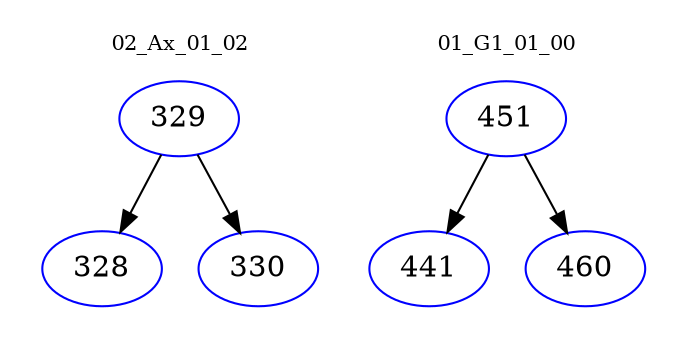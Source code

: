 digraph{
subgraph cluster_0 {
color = white
label = "02_Ax_01_02";
fontsize=10;
T0_329 [label="329", color="blue"]
T0_329 -> T0_328 [color="black"]
T0_328 [label="328", color="blue"]
T0_329 -> T0_330 [color="black"]
T0_330 [label="330", color="blue"]
}
subgraph cluster_1 {
color = white
label = "01_G1_01_00";
fontsize=10;
T1_451 [label="451", color="blue"]
T1_451 -> T1_441 [color="black"]
T1_441 [label="441", color="blue"]
T1_451 -> T1_460 [color="black"]
T1_460 [label="460", color="blue"]
}
}
